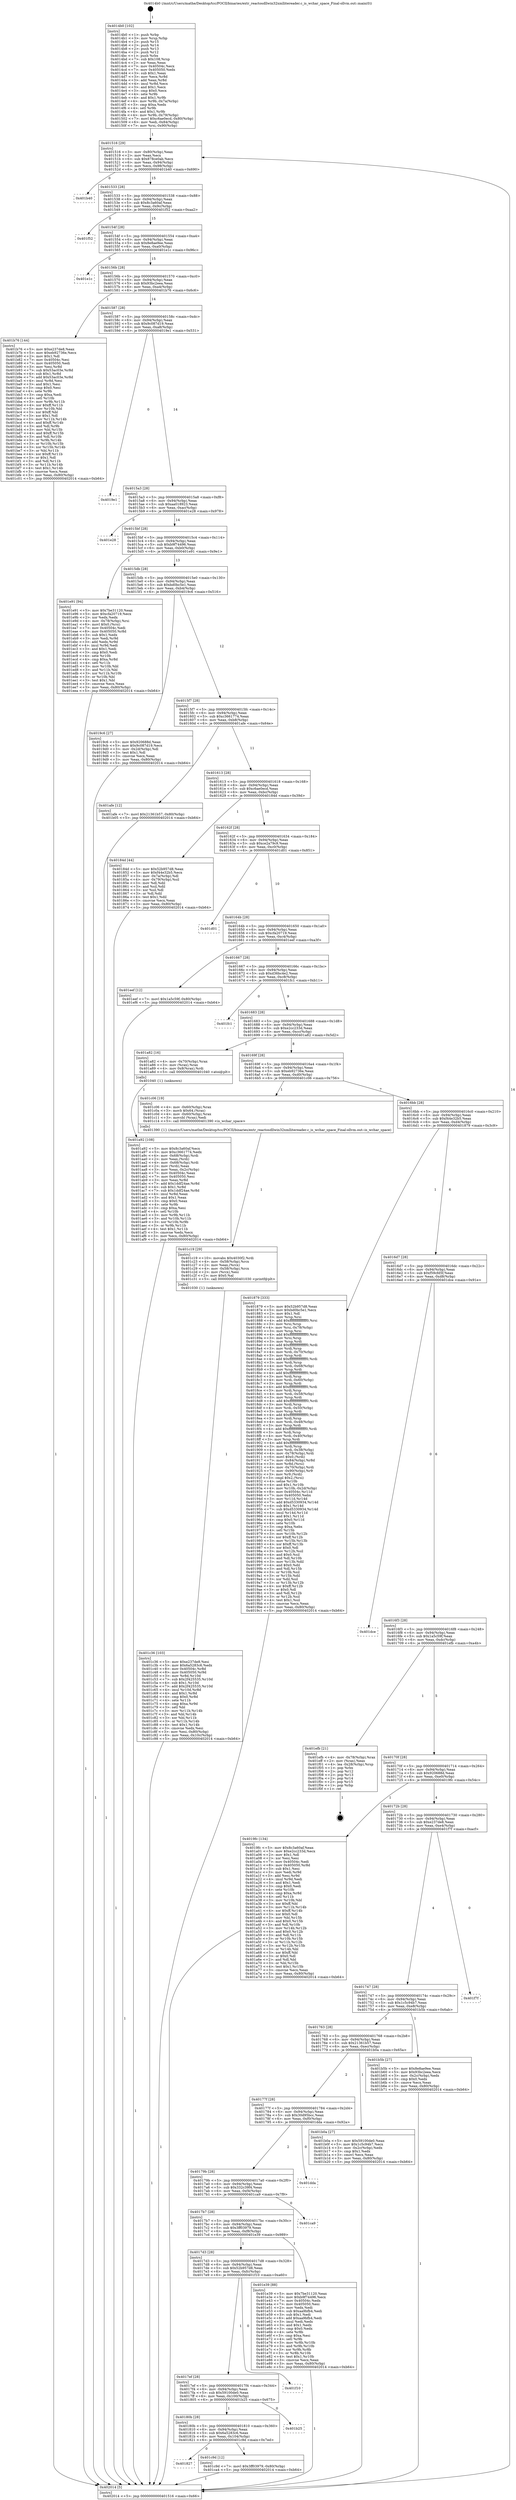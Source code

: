 digraph "0x4014b0" {
  label = "0x4014b0 (/mnt/c/Users/mathe/Desktop/tcc/POCII/binaries/extr_reactosdllwin32xmllitereader.c_is_wchar_space_Final-ollvm.out::main(0))"
  labelloc = "t"
  node[shape=record]

  Entry [label="",width=0.3,height=0.3,shape=circle,fillcolor=black,style=filled]
  "0x401516" [label="{
     0x401516 [29]\l
     | [instrs]\l
     &nbsp;&nbsp;0x401516 \<+3\>: mov -0x80(%rbp),%eax\l
     &nbsp;&nbsp;0x401519 \<+2\>: mov %eax,%ecx\l
     &nbsp;&nbsp;0x40151b \<+6\>: sub $0x878ce0ab,%ecx\l
     &nbsp;&nbsp;0x401521 \<+6\>: mov %eax,-0x94(%rbp)\l
     &nbsp;&nbsp;0x401527 \<+6\>: mov %ecx,-0x98(%rbp)\l
     &nbsp;&nbsp;0x40152d \<+6\>: je 0000000000401b40 \<main+0x690\>\l
  }"]
  "0x401b40" [label="{
     0x401b40\l
  }", style=dashed]
  "0x401533" [label="{
     0x401533 [28]\l
     | [instrs]\l
     &nbsp;&nbsp;0x401533 \<+5\>: jmp 0000000000401538 \<main+0x88\>\l
     &nbsp;&nbsp;0x401538 \<+6\>: mov -0x94(%rbp),%eax\l
     &nbsp;&nbsp;0x40153e \<+5\>: sub $0x8c3a60af,%eax\l
     &nbsp;&nbsp;0x401543 \<+6\>: mov %eax,-0x9c(%rbp)\l
     &nbsp;&nbsp;0x401549 \<+6\>: je 0000000000401f52 \<main+0xaa2\>\l
  }"]
  Exit [label="",width=0.3,height=0.3,shape=circle,fillcolor=black,style=filled,peripheries=2]
  "0x401f52" [label="{
     0x401f52\l
  }", style=dashed]
  "0x40154f" [label="{
     0x40154f [28]\l
     | [instrs]\l
     &nbsp;&nbsp;0x40154f \<+5\>: jmp 0000000000401554 \<main+0xa4\>\l
     &nbsp;&nbsp;0x401554 \<+6\>: mov -0x94(%rbp),%eax\l
     &nbsp;&nbsp;0x40155a \<+5\>: sub $0x8e8ae9ee,%eax\l
     &nbsp;&nbsp;0x40155f \<+6\>: mov %eax,-0xa0(%rbp)\l
     &nbsp;&nbsp;0x401565 \<+6\>: je 0000000000401e1c \<main+0x96c\>\l
  }"]
  "0x401827" [label="{
     0x401827\l
  }", style=dashed]
  "0x401e1c" [label="{
     0x401e1c\l
  }", style=dashed]
  "0x40156b" [label="{
     0x40156b [28]\l
     | [instrs]\l
     &nbsp;&nbsp;0x40156b \<+5\>: jmp 0000000000401570 \<main+0xc0\>\l
     &nbsp;&nbsp;0x401570 \<+6\>: mov -0x94(%rbp),%eax\l
     &nbsp;&nbsp;0x401576 \<+5\>: sub $0x93bc2eea,%eax\l
     &nbsp;&nbsp;0x40157b \<+6\>: mov %eax,-0xa4(%rbp)\l
     &nbsp;&nbsp;0x401581 \<+6\>: je 0000000000401b76 \<main+0x6c6\>\l
  }"]
  "0x401c9d" [label="{
     0x401c9d [12]\l
     | [instrs]\l
     &nbsp;&nbsp;0x401c9d \<+7\>: movl $0x3ff03979,-0x80(%rbp)\l
     &nbsp;&nbsp;0x401ca4 \<+5\>: jmp 0000000000402014 \<main+0xb64\>\l
  }"]
  "0x401b76" [label="{
     0x401b76 [144]\l
     | [instrs]\l
     &nbsp;&nbsp;0x401b76 \<+5\>: mov $0xe237de8,%eax\l
     &nbsp;&nbsp;0x401b7b \<+5\>: mov $0xeb92736e,%ecx\l
     &nbsp;&nbsp;0x401b80 \<+2\>: mov $0x1,%dl\l
     &nbsp;&nbsp;0x401b82 \<+7\>: mov 0x40504c,%esi\l
     &nbsp;&nbsp;0x401b89 \<+7\>: mov 0x405050,%edi\l
     &nbsp;&nbsp;0x401b90 \<+3\>: mov %esi,%r8d\l
     &nbsp;&nbsp;0x401b93 \<+7\>: sub $0x53ac03e,%r8d\l
     &nbsp;&nbsp;0x401b9a \<+4\>: sub $0x1,%r8d\l
     &nbsp;&nbsp;0x401b9e \<+7\>: add $0x53ac03e,%r8d\l
     &nbsp;&nbsp;0x401ba5 \<+4\>: imul %r8d,%esi\l
     &nbsp;&nbsp;0x401ba9 \<+3\>: and $0x1,%esi\l
     &nbsp;&nbsp;0x401bac \<+3\>: cmp $0x0,%esi\l
     &nbsp;&nbsp;0x401baf \<+4\>: sete %r9b\l
     &nbsp;&nbsp;0x401bb3 \<+3\>: cmp $0xa,%edi\l
     &nbsp;&nbsp;0x401bb6 \<+4\>: setl %r10b\l
     &nbsp;&nbsp;0x401bba \<+3\>: mov %r9b,%r11b\l
     &nbsp;&nbsp;0x401bbd \<+4\>: xor $0xff,%r11b\l
     &nbsp;&nbsp;0x401bc1 \<+3\>: mov %r10b,%bl\l
     &nbsp;&nbsp;0x401bc4 \<+3\>: xor $0xff,%bl\l
     &nbsp;&nbsp;0x401bc7 \<+3\>: xor $0x1,%dl\l
     &nbsp;&nbsp;0x401bca \<+3\>: mov %r11b,%r14b\l
     &nbsp;&nbsp;0x401bcd \<+4\>: and $0xff,%r14b\l
     &nbsp;&nbsp;0x401bd1 \<+3\>: and %dl,%r9b\l
     &nbsp;&nbsp;0x401bd4 \<+3\>: mov %bl,%r15b\l
     &nbsp;&nbsp;0x401bd7 \<+4\>: and $0xff,%r15b\l
     &nbsp;&nbsp;0x401bdb \<+3\>: and %dl,%r10b\l
     &nbsp;&nbsp;0x401bde \<+3\>: or %r9b,%r14b\l
     &nbsp;&nbsp;0x401be1 \<+3\>: or %r10b,%r15b\l
     &nbsp;&nbsp;0x401be4 \<+3\>: xor %r15b,%r14b\l
     &nbsp;&nbsp;0x401be7 \<+3\>: or %bl,%r11b\l
     &nbsp;&nbsp;0x401bea \<+4\>: xor $0xff,%r11b\l
     &nbsp;&nbsp;0x401bee \<+3\>: or $0x1,%dl\l
     &nbsp;&nbsp;0x401bf1 \<+3\>: and %dl,%r11b\l
     &nbsp;&nbsp;0x401bf4 \<+3\>: or %r11b,%r14b\l
     &nbsp;&nbsp;0x401bf7 \<+4\>: test $0x1,%r14b\l
     &nbsp;&nbsp;0x401bfb \<+3\>: cmovne %ecx,%eax\l
     &nbsp;&nbsp;0x401bfe \<+3\>: mov %eax,-0x80(%rbp)\l
     &nbsp;&nbsp;0x401c01 \<+5\>: jmp 0000000000402014 \<main+0xb64\>\l
  }"]
  "0x401587" [label="{
     0x401587 [28]\l
     | [instrs]\l
     &nbsp;&nbsp;0x401587 \<+5\>: jmp 000000000040158c \<main+0xdc\>\l
     &nbsp;&nbsp;0x40158c \<+6\>: mov -0x94(%rbp),%eax\l
     &nbsp;&nbsp;0x401592 \<+5\>: sub $0x9c087d19,%eax\l
     &nbsp;&nbsp;0x401597 \<+6\>: mov %eax,-0xa8(%rbp)\l
     &nbsp;&nbsp;0x40159d \<+6\>: je 00000000004019e1 \<main+0x531\>\l
  }"]
  "0x40180b" [label="{
     0x40180b [28]\l
     | [instrs]\l
     &nbsp;&nbsp;0x40180b \<+5\>: jmp 0000000000401810 \<main+0x360\>\l
     &nbsp;&nbsp;0x401810 \<+6\>: mov -0x94(%rbp),%eax\l
     &nbsp;&nbsp;0x401816 \<+5\>: sub $0x6a5283c6,%eax\l
     &nbsp;&nbsp;0x40181b \<+6\>: mov %eax,-0x104(%rbp)\l
     &nbsp;&nbsp;0x401821 \<+6\>: je 0000000000401c9d \<main+0x7ed\>\l
  }"]
  "0x4019e1" [label="{
     0x4019e1\l
  }", style=dashed]
  "0x4015a3" [label="{
     0x4015a3 [28]\l
     | [instrs]\l
     &nbsp;&nbsp;0x4015a3 \<+5\>: jmp 00000000004015a8 \<main+0xf8\>\l
     &nbsp;&nbsp;0x4015a8 \<+6\>: mov -0x94(%rbp),%eax\l
     &nbsp;&nbsp;0x4015ae \<+5\>: sub $0xaa018923,%eax\l
     &nbsp;&nbsp;0x4015b3 \<+6\>: mov %eax,-0xac(%rbp)\l
     &nbsp;&nbsp;0x4015b9 \<+6\>: je 0000000000401e28 \<main+0x978\>\l
  }"]
  "0x401b25" [label="{
     0x401b25\l
  }", style=dashed]
  "0x401e28" [label="{
     0x401e28\l
  }", style=dashed]
  "0x4015bf" [label="{
     0x4015bf [28]\l
     | [instrs]\l
     &nbsp;&nbsp;0x4015bf \<+5\>: jmp 00000000004015c4 \<main+0x114\>\l
     &nbsp;&nbsp;0x4015c4 \<+6\>: mov -0x94(%rbp),%eax\l
     &nbsp;&nbsp;0x4015ca \<+5\>: sub $0xb9f74496,%eax\l
     &nbsp;&nbsp;0x4015cf \<+6\>: mov %eax,-0xb0(%rbp)\l
     &nbsp;&nbsp;0x4015d5 \<+6\>: je 0000000000401e91 \<main+0x9e1\>\l
  }"]
  "0x4017ef" [label="{
     0x4017ef [28]\l
     | [instrs]\l
     &nbsp;&nbsp;0x4017ef \<+5\>: jmp 00000000004017f4 \<main+0x344\>\l
     &nbsp;&nbsp;0x4017f4 \<+6\>: mov -0x94(%rbp),%eax\l
     &nbsp;&nbsp;0x4017fa \<+5\>: sub $0x59100de0,%eax\l
     &nbsp;&nbsp;0x4017ff \<+6\>: mov %eax,-0x100(%rbp)\l
     &nbsp;&nbsp;0x401805 \<+6\>: je 0000000000401b25 \<main+0x675\>\l
  }"]
  "0x401e91" [label="{
     0x401e91 [94]\l
     | [instrs]\l
     &nbsp;&nbsp;0x401e91 \<+5\>: mov $0x7be31120,%eax\l
     &nbsp;&nbsp;0x401e96 \<+5\>: mov $0xcfa20719,%ecx\l
     &nbsp;&nbsp;0x401e9b \<+2\>: xor %edx,%edx\l
     &nbsp;&nbsp;0x401e9d \<+4\>: mov -0x78(%rbp),%rsi\l
     &nbsp;&nbsp;0x401ea1 \<+6\>: movl $0x0,(%rsi)\l
     &nbsp;&nbsp;0x401ea7 \<+7\>: mov 0x40504c,%edi\l
     &nbsp;&nbsp;0x401eae \<+8\>: mov 0x405050,%r8d\l
     &nbsp;&nbsp;0x401eb6 \<+3\>: sub $0x1,%edx\l
     &nbsp;&nbsp;0x401eb9 \<+3\>: mov %edi,%r9d\l
     &nbsp;&nbsp;0x401ebc \<+3\>: add %edx,%r9d\l
     &nbsp;&nbsp;0x401ebf \<+4\>: imul %r9d,%edi\l
     &nbsp;&nbsp;0x401ec3 \<+3\>: and $0x1,%edi\l
     &nbsp;&nbsp;0x401ec6 \<+3\>: cmp $0x0,%edi\l
     &nbsp;&nbsp;0x401ec9 \<+4\>: sete %r10b\l
     &nbsp;&nbsp;0x401ecd \<+4\>: cmp $0xa,%r8d\l
     &nbsp;&nbsp;0x401ed1 \<+4\>: setl %r11b\l
     &nbsp;&nbsp;0x401ed5 \<+3\>: mov %r10b,%bl\l
     &nbsp;&nbsp;0x401ed8 \<+3\>: and %r11b,%bl\l
     &nbsp;&nbsp;0x401edb \<+3\>: xor %r11b,%r10b\l
     &nbsp;&nbsp;0x401ede \<+3\>: or %r10b,%bl\l
     &nbsp;&nbsp;0x401ee1 \<+3\>: test $0x1,%bl\l
     &nbsp;&nbsp;0x401ee4 \<+3\>: cmovne %ecx,%eax\l
     &nbsp;&nbsp;0x401ee7 \<+3\>: mov %eax,-0x80(%rbp)\l
     &nbsp;&nbsp;0x401eea \<+5\>: jmp 0000000000402014 \<main+0xb64\>\l
  }"]
  "0x4015db" [label="{
     0x4015db [28]\l
     | [instrs]\l
     &nbsp;&nbsp;0x4015db \<+5\>: jmp 00000000004015e0 \<main+0x130\>\l
     &nbsp;&nbsp;0x4015e0 \<+6\>: mov -0x94(%rbp),%eax\l
     &nbsp;&nbsp;0x4015e6 \<+5\>: sub $0xbd0bc5e1,%eax\l
     &nbsp;&nbsp;0x4015eb \<+6\>: mov %eax,-0xb4(%rbp)\l
     &nbsp;&nbsp;0x4015f1 \<+6\>: je 00000000004019c6 \<main+0x516\>\l
  }"]
  "0x401f10" [label="{
     0x401f10\l
  }", style=dashed]
  "0x4019c6" [label="{
     0x4019c6 [27]\l
     | [instrs]\l
     &nbsp;&nbsp;0x4019c6 \<+5\>: mov $0x920688d,%eax\l
     &nbsp;&nbsp;0x4019cb \<+5\>: mov $0x9c087d19,%ecx\l
     &nbsp;&nbsp;0x4019d0 \<+3\>: mov -0x2d(%rbp),%dl\l
     &nbsp;&nbsp;0x4019d3 \<+3\>: test $0x1,%dl\l
     &nbsp;&nbsp;0x4019d6 \<+3\>: cmovne %ecx,%eax\l
     &nbsp;&nbsp;0x4019d9 \<+3\>: mov %eax,-0x80(%rbp)\l
     &nbsp;&nbsp;0x4019dc \<+5\>: jmp 0000000000402014 \<main+0xb64\>\l
  }"]
  "0x4015f7" [label="{
     0x4015f7 [28]\l
     | [instrs]\l
     &nbsp;&nbsp;0x4015f7 \<+5\>: jmp 00000000004015fc \<main+0x14c\>\l
     &nbsp;&nbsp;0x4015fc \<+6\>: mov -0x94(%rbp),%eax\l
     &nbsp;&nbsp;0x401602 \<+5\>: sub $0xc3661774,%eax\l
     &nbsp;&nbsp;0x401607 \<+6\>: mov %eax,-0xb8(%rbp)\l
     &nbsp;&nbsp;0x40160d \<+6\>: je 0000000000401afe \<main+0x64e\>\l
  }"]
  "0x4017d3" [label="{
     0x4017d3 [28]\l
     | [instrs]\l
     &nbsp;&nbsp;0x4017d3 \<+5\>: jmp 00000000004017d8 \<main+0x328\>\l
     &nbsp;&nbsp;0x4017d8 \<+6\>: mov -0x94(%rbp),%eax\l
     &nbsp;&nbsp;0x4017de \<+5\>: sub $0x52b957d8,%eax\l
     &nbsp;&nbsp;0x4017e3 \<+6\>: mov %eax,-0xfc(%rbp)\l
     &nbsp;&nbsp;0x4017e9 \<+6\>: je 0000000000401f10 \<main+0xa60\>\l
  }"]
  "0x401afe" [label="{
     0x401afe [12]\l
     | [instrs]\l
     &nbsp;&nbsp;0x401afe \<+7\>: movl $0x21361b57,-0x80(%rbp)\l
     &nbsp;&nbsp;0x401b05 \<+5\>: jmp 0000000000402014 \<main+0xb64\>\l
  }"]
  "0x401613" [label="{
     0x401613 [28]\l
     | [instrs]\l
     &nbsp;&nbsp;0x401613 \<+5\>: jmp 0000000000401618 \<main+0x168\>\l
     &nbsp;&nbsp;0x401618 \<+6\>: mov -0x94(%rbp),%eax\l
     &nbsp;&nbsp;0x40161e \<+5\>: sub $0xc6ae0ecd,%eax\l
     &nbsp;&nbsp;0x401623 \<+6\>: mov %eax,-0xbc(%rbp)\l
     &nbsp;&nbsp;0x401629 \<+6\>: je 000000000040184d \<main+0x39d\>\l
  }"]
  "0x401e39" [label="{
     0x401e39 [88]\l
     | [instrs]\l
     &nbsp;&nbsp;0x401e39 \<+5\>: mov $0x7be31120,%eax\l
     &nbsp;&nbsp;0x401e3e \<+5\>: mov $0xb9f74496,%ecx\l
     &nbsp;&nbsp;0x401e43 \<+7\>: mov 0x40504c,%edx\l
     &nbsp;&nbsp;0x401e4a \<+7\>: mov 0x405050,%esi\l
     &nbsp;&nbsp;0x401e51 \<+2\>: mov %edx,%edi\l
     &nbsp;&nbsp;0x401e53 \<+6\>: sub $0xaa9bfb4,%edi\l
     &nbsp;&nbsp;0x401e59 \<+3\>: sub $0x1,%edi\l
     &nbsp;&nbsp;0x401e5c \<+6\>: add $0xaa9bfb4,%edi\l
     &nbsp;&nbsp;0x401e62 \<+3\>: imul %edi,%edx\l
     &nbsp;&nbsp;0x401e65 \<+3\>: and $0x1,%edx\l
     &nbsp;&nbsp;0x401e68 \<+3\>: cmp $0x0,%edx\l
     &nbsp;&nbsp;0x401e6b \<+4\>: sete %r8b\l
     &nbsp;&nbsp;0x401e6f \<+3\>: cmp $0xa,%esi\l
     &nbsp;&nbsp;0x401e72 \<+4\>: setl %r9b\l
     &nbsp;&nbsp;0x401e76 \<+3\>: mov %r8b,%r10b\l
     &nbsp;&nbsp;0x401e79 \<+3\>: and %r9b,%r10b\l
     &nbsp;&nbsp;0x401e7c \<+3\>: xor %r9b,%r8b\l
     &nbsp;&nbsp;0x401e7f \<+3\>: or %r8b,%r10b\l
     &nbsp;&nbsp;0x401e82 \<+4\>: test $0x1,%r10b\l
     &nbsp;&nbsp;0x401e86 \<+3\>: cmovne %ecx,%eax\l
     &nbsp;&nbsp;0x401e89 \<+3\>: mov %eax,-0x80(%rbp)\l
     &nbsp;&nbsp;0x401e8c \<+5\>: jmp 0000000000402014 \<main+0xb64\>\l
  }"]
  "0x40184d" [label="{
     0x40184d [44]\l
     | [instrs]\l
     &nbsp;&nbsp;0x40184d \<+5\>: mov $0x52b957d8,%eax\l
     &nbsp;&nbsp;0x401852 \<+5\>: mov $0xf44e32b5,%ecx\l
     &nbsp;&nbsp;0x401857 \<+3\>: mov -0x7a(%rbp),%dl\l
     &nbsp;&nbsp;0x40185a \<+4\>: mov -0x79(%rbp),%sil\l
     &nbsp;&nbsp;0x40185e \<+3\>: mov %dl,%dil\l
     &nbsp;&nbsp;0x401861 \<+3\>: and %sil,%dil\l
     &nbsp;&nbsp;0x401864 \<+3\>: xor %sil,%dl\l
     &nbsp;&nbsp;0x401867 \<+3\>: or %dl,%dil\l
     &nbsp;&nbsp;0x40186a \<+4\>: test $0x1,%dil\l
     &nbsp;&nbsp;0x40186e \<+3\>: cmovne %ecx,%eax\l
     &nbsp;&nbsp;0x401871 \<+3\>: mov %eax,-0x80(%rbp)\l
     &nbsp;&nbsp;0x401874 \<+5\>: jmp 0000000000402014 \<main+0xb64\>\l
  }"]
  "0x40162f" [label="{
     0x40162f [28]\l
     | [instrs]\l
     &nbsp;&nbsp;0x40162f \<+5\>: jmp 0000000000401634 \<main+0x184\>\l
     &nbsp;&nbsp;0x401634 \<+6\>: mov -0x94(%rbp),%eax\l
     &nbsp;&nbsp;0x40163a \<+5\>: sub $0xce2a79c9,%eax\l
     &nbsp;&nbsp;0x40163f \<+6\>: mov %eax,-0xc0(%rbp)\l
     &nbsp;&nbsp;0x401645 \<+6\>: je 0000000000401d01 \<main+0x851\>\l
  }"]
  "0x402014" [label="{
     0x402014 [5]\l
     | [instrs]\l
     &nbsp;&nbsp;0x402014 \<+5\>: jmp 0000000000401516 \<main+0x66\>\l
  }"]
  "0x4014b0" [label="{
     0x4014b0 [102]\l
     | [instrs]\l
     &nbsp;&nbsp;0x4014b0 \<+1\>: push %rbp\l
     &nbsp;&nbsp;0x4014b1 \<+3\>: mov %rsp,%rbp\l
     &nbsp;&nbsp;0x4014b4 \<+2\>: push %r15\l
     &nbsp;&nbsp;0x4014b6 \<+2\>: push %r14\l
     &nbsp;&nbsp;0x4014b8 \<+2\>: push %r13\l
     &nbsp;&nbsp;0x4014ba \<+2\>: push %r12\l
     &nbsp;&nbsp;0x4014bc \<+1\>: push %rbx\l
     &nbsp;&nbsp;0x4014bd \<+7\>: sub $0x108,%rsp\l
     &nbsp;&nbsp;0x4014c4 \<+2\>: xor %eax,%eax\l
     &nbsp;&nbsp;0x4014c6 \<+7\>: mov 0x40504c,%ecx\l
     &nbsp;&nbsp;0x4014cd \<+7\>: mov 0x405050,%edx\l
     &nbsp;&nbsp;0x4014d4 \<+3\>: sub $0x1,%eax\l
     &nbsp;&nbsp;0x4014d7 \<+3\>: mov %ecx,%r8d\l
     &nbsp;&nbsp;0x4014da \<+3\>: add %eax,%r8d\l
     &nbsp;&nbsp;0x4014dd \<+4\>: imul %r8d,%ecx\l
     &nbsp;&nbsp;0x4014e1 \<+3\>: and $0x1,%ecx\l
     &nbsp;&nbsp;0x4014e4 \<+3\>: cmp $0x0,%ecx\l
     &nbsp;&nbsp;0x4014e7 \<+4\>: sete %r9b\l
     &nbsp;&nbsp;0x4014eb \<+4\>: and $0x1,%r9b\l
     &nbsp;&nbsp;0x4014ef \<+4\>: mov %r9b,-0x7a(%rbp)\l
     &nbsp;&nbsp;0x4014f3 \<+3\>: cmp $0xa,%edx\l
     &nbsp;&nbsp;0x4014f6 \<+4\>: setl %r9b\l
     &nbsp;&nbsp;0x4014fa \<+4\>: and $0x1,%r9b\l
     &nbsp;&nbsp;0x4014fe \<+4\>: mov %r9b,-0x79(%rbp)\l
     &nbsp;&nbsp;0x401502 \<+7\>: movl $0xc6ae0ecd,-0x80(%rbp)\l
     &nbsp;&nbsp;0x401509 \<+6\>: mov %edi,-0x84(%rbp)\l
     &nbsp;&nbsp;0x40150f \<+7\>: mov %rsi,-0x90(%rbp)\l
  }"]
  "0x4017b7" [label="{
     0x4017b7 [28]\l
     | [instrs]\l
     &nbsp;&nbsp;0x4017b7 \<+5\>: jmp 00000000004017bc \<main+0x30c\>\l
     &nbsp;&nbsp;0x4017bc \<+6\>: mov -0x94(%rbp),%eax\l
     &nbsp;&nbsp;0x4017c2 \<+5\>: sub $0x3ff03979,%eax\l
     &nbsp;&nbsp;0x4017c7 \<+6\>: mov %eax,-0xf8(%rbp)\l
     &nbsp;&nbsp;0x4017cd \<+6\>: je 0000000000401e39 \<main+0x989\>\l
  }"]
  "0x401d01" [label="{
     0x401d01\l
  }", style=dashed]
  "0x40164b" [label="{
     0x40164b [28]\l
     | [instrs]\l
     &nbsp;&nbsp;0x40164b \<+5\>: jmp 0000000000401650 \<main+0x1a0\>\l
     &nbsp;&nbsp;0x401650 \<+6\>: mov -0x94(%rbp),%eax\l
     &nbsp;&nbsp;0x401656 \<+5\>: sub $0xcfa20719,%eax\l
     &nbsp;&nbsp;0x40165b \<+6\>: mov %eax,-0xc4(%rbp)\l
     &nbsp;&nbsp;0x401661 \<+6\>: je 0000000000401eef \<main+0xa3f\>\l
  }"]
  "0x401ca9" [label="{
     0x401ca9\l
  }", style=dashed]
  "0x401eef" [label="{
     0x401eef [12]\l
     | [instrs]\l
     &nbsp;&nbsp;0x401eef \<+7\>: movl $0x1a5c59f,-0x80(%rbp)\l
     &nbsp;&nbsp;0x401ef6 \<+5\>: jmp 0000000000402014 \<main+0xb64\>\l
  }"]
  "0x401667" [label="{
     0x401667 [28]\l
     | [instrs]\l
     &nbsp;&nbsp;0x401667 \<+5\>: jmp 000000000040166c \<main+0x1bc\>\l
     &nbsp;&nbsp;0x40166c \<+6\>: mov -0x94(%rbp),%eax\l
     &nbsp;&nbsp;0x401672 \<+5\>: sub $0xd36bc4e2,%eax\l
     &nbsp;&nbsp;0x401677 \<+6\>: mov %eax,-0xc8(%rbp)\l
     &nbsp;&nbsp;0x40167d \<+6\>: je 0000000000401fc1 \<main+0xb11\>\l
  }"]
  "0x40179b" [label="{
     0x40179b [28]\l
     | [instrs]\l
     &nbsp;&nbsp;0x40179b \<+5\>: jmp 00000000004017a0 \<main+0x2f0\>\l
     &nbsp;&nbsp;0x4017a0 \<+6\>: mov -0x94(%rbp),%eax\l
     &nbsp;&nbsp;0x4017a6 \<+5\>: sub $0x332c39f4,%eax\l
     &nbsp;&nbsp;0x4017ab \<+6\>: mov %eax,-0xf4(%rbp)\l
     &nbsp;&nbsp;0x4017b1 \<+6\>: je 0000000000401ca9 \<main+0x7f9\>\l
  }"]
  "0x401fc1" [label="{
     0x401fc1\l
  }", style=dashed]
  "0x401683" [label="{
     0x401683 [28]\l
     | [instrs]\l
     &nbsp;&nbsp;0x401683 \<+5\>: jmp 0000000000401688 \<main+0x1d8\>\l
     &nbsp;&nbsp;0x401688 \<+6\>: mov -0x94(%rbp),%eax\l
     &nbsp;&nbsp;0x40168e \<+5\>: sub $0xe2cc233d,%eax\l
     &nbsp;&nbsp;0x401693 \<+6\>: mov %eax,-0xcc(%rbp)\l
     &nbsp;&nbsp;0x401699 \<+6\>: je 0000000000401a82 \<main+0x5d2\>\l
  }"]
  "0x401dda" [label="{
     0x401dda\l
  }", style=dashed]
  "0x401a82" [label="{
     0x401a82 [16]\l
     | [instrs]\l
     &nbsp;&nbsp;0x401a82 \<+4\>: mov -0x70(%rbp),%rax\l
     &nbsp;&nbsp;0x401a86 \<+3\>: mov (%rax),%rax\l
     &nbsp;&nbsp;0x401a89 \<+4\>: mov 0x8(%rax),%rdi\l
     &nbsp;&nbsp;0x401a8d \<+5\>: call 0000000000401040 \<atoi@plt\>\l
     | [calls]\l
     &nbsp;&nbsp;0x401040 \{1\} (unknown)\l
  }"]
  "0x40169f" [label="{
     0x40169f [28]\l
     | [instrs]\l
     &nbsp;&nbsp;0x40169f \<+5\>: jmp 00000000004016a4 \<main+0x1f4\>\l
     &nbsp;&nbsp;0x4016a4 \<+6\>: mov -0x94(%rbp),%eax\l
     &nbsp;&nbsp;0x4016aa \<+5\>: sub $0xeb92736e,%eax\l
     &nbsp;&nbsp;0x4016af \<+6\>: mov %eax,-0xd0(%rbp)\l
     &nbsp;&nbsp;0x4016b5 \<+6\>: je 0000000000401c06 \<main+0x756\>\l
  }"]
  "0x401c36" [label="{
     0x401c36 [103]\l
     | [instrs]\l
     &nbsp;&nbsp;0x401c36 \<+5\>: mov $0xe237de8,%esi\l
     &nbsp;&nbsp;0x401c3b \<+5\>: mov $0x6a5283c6,%edx\l
     &nbsp;&nbsp;0x401c40 \<+8\>: mov 0x40504c,%r8d\l
     &nbsp;&nbsp;0x401c48 \<+8\>: mov 0x405050,%r9d\l
     &nbsp;&nbsp;0x401c50 \<+3\>: mov %r8d,%r10d\l
     &nbsp;&nbsp;0x401c53 \<+7\>: sub $0x2f425535,%r10d\l
     &nbsp;&nbsp;0x401c5a \<+4\>: sub $0x1,%r10d\l
     &nbsp;&nbsp;0x401c5e \<+7\>: add $0x2f425535,%r10d\l
     &nbsp;&nbsp;0x401c65 \<+4\>: imul %r10d,%r8d\l
     &nbsp;&nbsp;0x401c69 \<+4\>: and $0x1,%r8d\l
     &nbsp;&nbsp;0x401c6d \<+4\>: cmp $0x0,%r8d\l
     &nbsp;&nbsp;0x401c71 \<+4\>: sete %r11b\l
     &nbsp;&nbsp;0x401c75 \<+4\>: cmp $0xa,%r9d\l
     &nbsp;&nbsp;0x401c79 \<+3\>: setl %bl\l
     &nbsp;&nbsp;0x401c7c \<+3\>: mov %r11b,%r14b\l
     &nbsp;&nbsp;0x401c7f \<+3\>: and %bl,%r14b\l
     &nbsp;&nbsp;0x401c82 \<+3\>: xor %bl,%r11b\l
     &nbsp;&nbsp;0x401c85 \<+3\>: or %r11b,%r14b\l
     &nbsp;&nbsp;0x401c88 \<+4\>: test $0x1,%r14b\l
     &nbsp;&nbsp;0x401c8c \<+3\>: cmovne %edx,%esi\l
     &nbsp;&nbsp;0x401c8f \<+3\>: mov %esi,-0x80(%rbp)\l
     &nbsp;&nbsp;0x401c92 \<+6\>: mov %eax,-0x10c(%rbp)\l
     &nbsp;&nbsp;0x401c98 \<+5\>: jmp 0000000000402014 \<main+0xb64\>\l
  }"]
  "0x401c06" [label="{
     0x401c06 [19]\l
     | [instrs]\l
     &nbsp;&nbsp;0x401c06 \<+4\>: mov -0x60(%rbp),%rax\l
     &nbsp;&nbsp;0x401c0a \<+3\>: movb $0x64,(%rax)\l
     &nbsp;&nbsp;0x401c0d \<+4\>: mov -0x60(%rbp),%rax\l
     &nbsp;&nbsp;0x401c11 \<+3\>: movsbl (%rax),%edi\l
     &nbsp;&nbsp;0x401c14 \<+5\>: call 0000000000401390 \<is_wchar_space\>\l
     | [calls]\l
     &nbsp;&nbsp;0x401390 \{1\} (/mnt/c/Users/mathe/Desktop/tcc/POCII/binaries/extr_reactosdllwin32xmllitereader.c_is_wchar_space_Final-ollvm.out::is_wchar_space)\l
  }"]
  "0x4016bb" [label="{
     0x4016bb [28]\l
     | [instrs]\l
     &nbsp;&nbsp;0x4016bb \<+5\>: jmp 00000000004016c0 \<main+0x210\>\l
     &nbsp;&nbsp;0x4016c0 \<+6\>: mov -0x94(%rbp),%eax\l
     &nbsp;&nbsp;0x4016c6 \<+5\>: sub $0xf44e32b5,%eax\l
     &nbsp;&nbsp;0x4016cb \<+6\>: mov %eax,-0xd4(%rbp)\l
     &nbsp;&nbsp;0x4016d1 \<+6\>: je 0000000000401879 \<main+0x3c9\>\l
  }"]
  "0x401c19" [label="{
     0x401c19 [29]\l
     | [instrs]\l
     &nbsp;&nbsp;0x401c19 \<+10\>: movabs $0x4030f2,%rdi\l
     &nbsp;&nbsp;0x401c23 \<+4\>: mov -0x58(%rbp),%rcx\l
     &nbsp;&nbsp;0x401c27 \<+2\>: mov %eax,(%rcx)\l
     &nbsp;&nbsp;0x401c29 \<+4\>: mov -0x58(%rbp),%rcx\l
     &nbsp;&nbsp;0x401c2d \<+2\>: mov (%rcx),%esi\l
     &nbsp;&nbsp;0x401c2f \<+2\>: mov $0x0,%al\l
     &nbsp;&nbsp;0x401c31 \<+5\>: call 0000000000401030 \<printf@plt\>\l
     | [calls]\l
     &nbsp;&nbsp;0x401030 \{1\} (unknown)\l
  }"]
  "0x401879" [label="{
     0x401879 [333]\l
     | [instrs]\l
     &nbsp;&nbsp;0x401879 \<+5\>: mov $0x52b957d8,%eax\l
     &nbsp;&nbsp;0x40187e \<+5\>: mov $0xbd0bc5e1,%ecx\l
     &nbsp;&nbsp;0x401883 \<+2\>: mov $0x1,%dl\l
     &nbsp;&nbsp;0x401885 \<+3\>: mov %rsp,%rsi\l
     &nbsp;&nbsp;0x401888 \<+4\>: add $0xfffffffffffffff0,%rsi\l
     &nbsp;&nbsp;0x40188c \<+3\>: mov %rsi,%rsp\l
     &nbsp;&nbsp;0x40188f \<+4\>: mov %rsi,-0x78(%rbp)\l
     &nbsp;&nbsp;0x401893 \<+3\>: mov %rsp,%rsi\l
     &nbsp;&nbsp;0x401896 \<+4\>: add $0xfffffffffffffff0,%rsi\l
     &nbsp;&nbsp;0x40189a \<+3\>: mov %rsi,%rsp\l
     &nbsp;&nbsp;0x40189d \<+3\>: mov %rsp,%rdi\l
     &nbsp;&nbsp;0x4018a0 \<+4\>: add $0xfffffffffffffff0,%rdi\l
     &nbsp;&nbsp;0x4018a4 \<+3\>: mov %rdi,%rsp\l
     &nbsp;&nbsp;0x4018a7 \<+4\>: mov %rdi,-0x70(%rbp)\l
     &nbsp;&nbsp;0x4018ab \<+3\>: mov %rsp,%rdi\l
     &nbsp;&nbsp;0x4018ae \<+4\>: add $0xfffffffffffffff0,%rdi\l
     &nbsp;&nbsp;0x4018b2 \<+3\>: mov %rdi,%rsp\l
     &nbsp;&nbsp;0x4018b5 \<+4\>: mov %rdi,-0x68(%rbp)\l
     &nbsp;&nbsp;0x4018b9 \<+3\>: mov %rsp,%rdi\l
     &nbsp;&nbsp;0x4018bc \<+4\>: add $0xfffffffffffffff0,%rdi\l
     &nbsp;&nbsp;0x4018c0 \<+3\>: mov %rdi,%rsp\l
     &nbsp;&nbsp;0x4018c3 \<+4\>: mov %rdi,-0x60(%rbp)\l
     &nbsp;&nbsp;0x4018c7 \<+3\>: mov %rsp,%rdi\l
     &nbsp;&nbsp;0x4018ca \<+4\>: add $0xfffffffffffffff0,%rdi\l
     &nbsp;&nbsp;0x4018ce \<+3\>: mov %rdi,%rsp\l
     &nbsp;&nbsp;0x4018d1 \<+4\>: mov %rdi,-0x58(%rbp)\l
     &nbsp;&nbsp;0x4018d5 \<+3\>: mov %rsp,%rdi\l
     &nbsp;&nbsp;0x4018d8 \<+4\>: add $0xfffffffffffffff0,%rdi\l
     &nbsp;&nbsp;0x4018dc \<+3\>: mov %rdi,%rsp\l
     &nbsp;&nbsp;0x4018df \<+4\>: mov %rdi,-0x50(%rbp)\l
     &nbsp;&nbsp;0x4018e3 \<+3\>: mov %rsp,%rdi\l
     &nbsp;&nbsp;0x4018e6 \<+4\>: add $0xfffffffffffffff0,%rdi\l
     &nbsp;&nbsp;0x4018ea \<+3\>: mov %rdi,%rsp\l
     &nbsp;&nbsp;0x4018ed \<+4\>: mov %rdi,-0x48(%rbp)\l
     &nbsp;&nbsp;0x4018f1 \<+3\>: mov %rsp,%rdi\l
     &nbsp;&nbsp;0x4018f4 \<+4\>: add $0xfffffffffffffff0,%rdi\l
     &nbsp;&nbsp;0x4018f8 \<+3\>: mov %rdi,%rsp\l
     &nbsp;&nbsp;0x4018fb \<+4\>: mov %rdi,-0x40(%rbp)\l
     &nbsp;&nbsp;0x4018ff \<+3\>: mov %rsp,%rdi\l
     &nbsp;&nbsp;0x401902 \<+4\>: add $0xfffffffffffffff0,%rdi\l
     &nbsp;&nbsp;0x401906 \<+3\>: mov %rdi,%rsp\l
     &nbsp;&nbsp;0x401909 \<+4\>: mov %rdi,-0x38(%rbp)\l
     &nbsp;&nbsp;0x40190d \<+4\>: mov -0x78(%rbp),%rdi\l
     &nbsp;&nbsp;0x401911 \<+6\>: movl $0x0,(%rdi)\l
     &nbsp;&nbsp;0x401917 \<+7\>: mov -0x84(%rbp),%r8d\l
     &nbsp;&nbsp;0x40191e \<+3\>: mov %r8d,(%rsi)\l
     &nbsp;&nbsp;0x401921 \<+4\>: mov -0x70(%rbp),%rdi\l
     &nbsp;&nbsp;0x401925 \<+7\>: mov -0x90(%rbp),%r9\l
     &nbsp;&nbsp;0x40192c \<+3\>: mov %r9,(%rdi)\l
     &nbsp;&nbsp;0x40192f \<+3\>: cmpl $0x2,(%rsi)\l
     &nbsp;&nbsp;0x401932 \<+4\>: setne %r10b\l
     &nbsp;&nbsp;0x401936 \<+4\>: and $0x1,%r10b\l
     &nbsp;&nbsp;0x40193a \<+4\>: mov %r10b,-0x2d(%rbp)\l
     &nbsp;&nbsp;0x40193e \<+8\>: mov 0x40504c,%r11d\l
     &nbsp;&nbsp;0x401946 \<+7\>: mov 0x405050,%ebx\l
     &nbsp;&nbsp;0x40194d \<+3\>: mov %r11d,%r14d\l
     &nbsp;&nbsp;0x401950 \<+7\>: add $0xd5330934,%r14d\l
     &nbsp;&nbsp;0x401957 \<+4\>: sub $0x1,%r14d\l
     &nbsp;&nbsp;0x40195b \<+7\>: sub $0xd5330934,%r14d\l
     &nbsp;&nbsp;0x401962 \<+4\>: imul %r14d,%r11d\l
     &nbsp;&nbsp;0x401966 \<+4\>: and $0x1,%r11d\l
     &nbsp;&nbsp;0x40196a \<+4\>: cmp $0x0,%r11d\l
     &nbsp;&nbsp;0x40196e \<+4\>: sete %r10b\l
     &nbsp;&nbsp;0x401972 \<+3\>: cmp $0xa,%ebx\l
     &nbsp;&nbsp;0x401975 \<+4\>: setl %r15b\l
     &nbsp;&nbsp;0x401979 \<+3\>: mov %r10b,%r12b\l
     &nbsp;&nbsp;0x40197c \<+4\>: xor $0xff,%r12b\l
     &nbsp;&nbsp;0x401980 \<+3\>: mov %r15b,%r13b\l
     &nbsp;&nbsp;0x401983 \<+4\>: xor $0xff,%r13b\l
     &nbsp;&nbsp;0x401987 \<+3\>: xor $0x0,%dl\l
     &nbsp;&nbsp;0x40198a \<+3\>: mov %r12b,%sil\l
     &nbsp;&nbsp;0x40198d \<+4\>: and $0x0,%sil\l
     &nbsp;&nbsp;0x401991 \<+3\>: and %dl,%r10b\l
     &nbsp;&nbsp;0x401994 \<+3\>: mov %r13b,%dil\l
     &nbsp;&nbsp;0x401997 \<+4\>: and $0x0,%dil\l
     &nbsp;&nbsp;0x40199b \<+3\>: and %dl,%r15b\l
     &nbsp;&nbsp;0x40199e \<+3\>: or %r10b,%sil\l
     &nbsp;&nbsp;0x4019a1 \<+3\>: or %r15b,%dil\l
     &nbsp;&nbsp;0x4019a4 \<+3\>: xor %dil,%sil\l
     &nbsp;&nbsp;0x4019a7 \<+3\>: or %r13b,%r12b\l
     &nbsp;&nbsp;0x4019aa \<+4\>: xor $0xff,%r12b\l
     &nbsp;&nbsp;0x4019ae \<+3\>: or $0x0,%dl\l
     &nbsp;&nbsp;0x4019b1 \<+3\>: and %dl,%r12b\l
     &nbsp;&nbsp;0x4019b4 \<+3\>: or %r12b,%sil\l
     &nbsp;&nbsp;0x4019b7 \<+4\>: test $0x1,%sil\l
     &nbsp;&nbsp;0x4019bb \<+3\>: cmovne %ecx,%eax\l
     &nbsp;&nbsp;0x4019be \<+3\>: mov %eax,-0x80(%rbp)\l
     &nbsp;&nbsp;0x4019c1 \<+5\>: jmp 0000000000402014 \<main+0xb64\>\l
  }"]
  "0x4016d7" [label="{
     0x4016d7 [28]\l
     | [instrs]\l
     &nbsp;&nbsp;0x4016d7 \<+5\>: jmp 00000000004016dc \<main+0x22c\>\l
     &nbsp;&nbsp;0x4016dc \<+6\>: mov -0x94(%rbp),%eax\l
     &nbsp;&nbsp;0x4016e2 \<+5\>: sub $0xf59cfd5f,%eax\l
     &nbsp;&nbsp;0x4016e7 \<+6\>: mov %eax,-0xd8(%rbp)\l
     &nbsp;&nbsp;0x4016ed \<+6\>: je 0000000000401dce \<main+0x91e\>\l
  }"]
  "0x40177f" [label="{
     0x40177f [28]\l
     | [instrs]\l
     &nbsp;&nbsp;0x40177f \<+5\>: jmp 0000000000401784 \<main+0x2d4\>\l
     &nbsp;&nbsp;0x401784 \<+6\>: mov -0x94(%rbp),%eax\l
     &nbsp;&nbsp;0x40178a \<+5\>: sub $0x30d95bcc,%eax\l
     &nbsp;&nbsp;0x40178f \<+6\>: mov %eax,-0xf0(%rbp)\l
     &nbsp;&nbsp;0x401795 \<+6\>: je 0000000000401dda \<main+0x92a\>\l
  }"]
  "0x401b0a" [label="{
     0x401b0a [27]\l
     | [instrs]\l
     &nbsp;&nbsp;0x401b0a \<+5\>: mov $0x59100de0,%eax\l
     &nbsp;&nbsp;0x401b0f \<+5\>: mov $0x1c5c94b7,%ecx\l
     &nbsp;&nbsp;0x401b14 \<+3\>: mov -0x2c(%rbp),%edx\l
     &nbsp;&nbsp;0x401b17 \<+3\>: cmp $0x1,%edx\l
     &nbsp;&nbsp;0x401b1a \<+3\>: cmovl %ecx,%eax\l
     &nbsp;&nbsp;0x401b1d \<+3\>: mov %eax,-0x80(%rbp)\l
     &nbsp;&nbsp;0x401b20 \<+5\>: jmp 0000000000402014 \<main+0xb64\>\l
  }"]
  "0x401dce" [label="{
     0x401dce\l
  }", style=dashed]
  "0x4016f3" [label="{
     0x4016f3 [28]\l
     | [instrs]\l
     &nbsp;&nbsp;0x4016f3 \<+5\>: jmp 00000000004016f8 \<main+0x248\>\l
     &nbsp;&nbsp;0x4016f8 \<+6\>: mov -0x94(%rbp),%eax\l
     &nbsp;&nbsp;0x4016fe \<+5\>: sub $0x1a5c59f,%eax\l
     &nbsp;&nbsp;0x401703 \<+6\>: mov %eax,-0xdc(%rbp)\l
     &nbsp;&nbsp;0x401709 \<+6\>: je 0000000000401efb \<main+0xa4b\>\l
  }"]
  "0x401763" [label="{
     0x401763 [28]\l
     | [instrs]\l
     &nbsp;&nbsp;0x401763 \<+5\>: jmp 0000000000401768 \<main+0x2b8\>\l
     &nbsp;&nbsp;0x401768 \<+6\>: mov -0x94(%rbp),%eax\l
     &nbsp;&nbsp;0x40176e \<+5\>: sub $0x21361b57,%eax\l
     &nbsp;&nbsp;0x401773 \<+6\>: mov %eax,-0xec(%rbp)\l
     &nbsp;&nbsp;0x401779 \<+6\>: je 0000000000401b0a \<main+0x65a\>\l
  }"]
  "0x401efb" [label="{
     0x401efb [21]\l
     | [instrs]\l
     &nbsp;&nbsp;0x401efb \<+4\>: mov -0x78(%rbp),%rax\l
     &nbsp;&nbsp;0x401eff \<+2\>: mov (%rax),%eax\l
     &nbsp;&nbsp;0x401f01 \<+4\>: lea -0x28(%rbp),%rsp\l
     &nbsp;&nbsp;0x401f05 \<+1\>: pop %rbx\l
     &nbsp;&nbsp;0x401f06 \<+2\>: pop %r12\l
     &nbsp;&nbsp;0x401f08 \<+2\>: pop %r13\l
     &nbsp;&nbsp;0x401f0a \<+2\>: pop %r14\l
     &nbsp;&nbsp;0x401f0c \<+2\>: pop %r15\l
     &nbsp;&nbsp;0x401f0e \<+1\>: pop %rbp\l
     &nbsp;&nbsp;0x401f0f \<+1\>: ret\l
  }"]
  "0x40170f" [label="{
     0x40170f [28]\l
     | [instrs]\l
     &nbsp;&nbsp;0x40170f \<+5\>: jmp 0000000000401714 \<main+0x264\>\l
     &nbsp;&nbsp;0x401714 \<+6\>: mov -0x94(%rbp),%eax\l
     &nbsp;&nbsp;0x40171a \<+5\>: sub $0x920688d,%eax\l
     &nbsp;&nbsp;0x40171f \<+6\>: mov %eax,-0xe0(%rbp)\l
     &nbsp;&nbsp;0x401725 \<+6\>: je 00000000004019fc \<main+0x54c\>\l
  }"]
  "0x401b5b" [label="{
     0x401b5b [27]\l
     | [instrs]\l
     &nbsp;&nbsp;0x401b5b \<+5\>: mov $0x8e8ae9ee,%eax\l
     &nbsp;&nbsp;0x401b60 \<+5\>: mov $0x93bc2eea,%ecx\l
     &nbsp;&nbsp;0x401b65 \<+3\>: mov -0x2c(%rbp),%edx\l
     &nbsp;&nbsp;0x401b68 \<+3\>: cmp $0x0,%edx\l
     &nbsp;&nbsp;0x401b6b \<+3\>: cmove %ecx,%eax\l
     &nbsp;&nbsp;0x401b6e \<+3\>: mov %eax,-0x80(%rbp)\l
     &nbsp;&nbsp;0x401b71 \<+5\>: jmp 0000000000402014 \<main+0xb64\>\l
  }"]
  "0x4019fc" [label="{
     0x4019fc [134]\l
     | [instrs]\l
     &nbsp;&nbsp;0x4019fc \<+5\>: mov $0x8c3a60af,%eax\l
     &nbsp;&nbsp;0x401a01 \<+5\>: mov $0xe2cc233d,%ecx\l
     &nbsp;&nbsp;0x401a06 \<+2\>: mov $0x1,%dl\l
     &nbsp;&nbsp;0x401a08 \<+2\>: xor %esi,%esi\l
     &nbsp;&nbsp;0x401a0a \<+7\>: mov 0x40504c,%edi\l
     &nbsp;&nbsp;0x401a11 \<+8\>: mov 0x405050,%r8d\l
     &nbsp;&nbsp;0x401a19 \<+3\>: sub $0x1,%esi\l
     &nbsp;&nbsp;0x401a1c \<+3\>: mov %edi,%r9d\l
     &nbsp;&nbsp;0x401a1f \<+3\>: add %esi,%r9d\l
     &nbsp;&nbsp;0x401a22 \<+4\>: imul %r9d,%edi\l
     &nbsp;&nbsp;0x401a26 \<+3\>: and $0x1,%edi\l
     &nbsp;&nbsp;0x401a29 \<+3\>: cmp $0x0,%edi\l
     &nbsp;&nbsp;0x401a2c \<+4\>: sete %r10b\l
     &nbsp;&nbsp;0x401a30 \<+4\>: cmp $0xa,%r8d\l
     &nbsp;&nbsp;0x401a34 \<+4\>: setl %r11b\l
     &nbsp;&nbsp;0x401a38 \<+3\>: mov %r10b,%bl\l
     &nbsp;&nbsp;0x401a3b \<+3\>: xor $0xff,%bl\l
     &nbsp;&nbsp;0x401a3e \<+3\>: mov %r11b,%r14b\l
     &nbsp;&nbsp;0x401a41 \<+4\>: xor $0xff,%r14b\l
     &nbsp;&nbsp;0x401a45 \<+3\>: xor $0x0,%dl\l
     &nbsp;&nbsp;0x401a48 \<+3\>: mov %bl,%r15b\l
     &nbsp;&nbsp;0x401a4b \<+4\>: and $0x0,%r15b\l
     &nbsp;&nbsp;0x401a4f \<+3\>: and %dl,%r10b\l
     &nbsp;&nbsp;0x401a52 \<+3\>: mov %r14b,%r12b\l
     &nbsp;&nbsp;0x401a55 \<+4\>: and $0x0,%r12b\l
     &nbsp;&nbsp;0x401a59 \<+3\>: and %dl,%r11b\l
     &nbsp;&nbsp;0x401a5c \<+3\>: or %r10b,%r15b\l
     &nbsp;&nbsp;0x401a5f \<+3\>: or %r11b,%r12b\l
     &nbsp;&nbsp;0x401a62 \<+3\>: xor %r12b,%r15b\l
     &nbsp;&nbsp;0x401a65 \<+3\>: or %r14b,%bl\l
     &nbsp;&nbsp;0x401a68 \<+3\>: xor $0xff,%bl\l
     &nbsp;&nbsp;0x401a6b \<+3\>: or $0x0,%dl\l
     &nbsp;&nbsp;0x401a6e \<+2\>: and %dl,%bl\l
     &nbsp;&nbsp;0x401a70 \<+3\>: or %bl,%r15b\l
     &nbsp;&nbsp;0x401a73 \<+4\>: test $0x1,%r15b\l
     &nbsp;&nbsp;0x401a77 \<+3\>: cmovne %ecx,%eax\l
     &nbsp;&nbsp;0x401a7a \<+3\>: mov %eax,-0x80(%rbp)\l
     &nbsp;&nbsp;0x401a7d \<+5\>: jmp 0000000000402014 \<main+0xb64\>\l
  }"]
  "0x40172b" [label="{
     0x40172b [28]\l
     | [instrs]\l
     &nbsp;&nbsp;0x40172b \<+5\>: jmp 0000000000401730 \<main+0x280\>\l
     &nbsp;&nbsp;0x401730 \<+6\>: mov -0x94(%rbp),%eax\l
     &nbsp;&nbsp;0x401736 \<+5\>: sub $0xe237de8,%eax\l
     &nbsp;&nbsp;0x40173b \<+6\>: mov %eax,-0xe4(%rbp)\l
     &nbsp;&nbsp;0x401741 \<+6\>: je 0000000000401f7f \<main+0xacf\>\l
  }"]
  "0x401a92" [label="{
     0x401a92 [108]\l
     | [instrs]\l
     &nbsp;&nbsp;0x401a92 \<+5\>: mov $0x8c3a60af,%ecx\l
     &nbsp;&nbsp;0x401a97 \<+5\>: mov $0xc3661774,%edx\l
     &nbsp;&nbsp;0x401a9c \<+4\>: mov -0x68(%rbp),%rdi\l
     &nbsp;&nbsp;0x401aa0 \<+2\>: mov %eax,(%rdi)\l
     &nbsp;&nbsp;0x401aa2 \<+4\>: mov -0x68(%rbp),%rdi\l
     &nbsp;&nbsp;0x401aa6 \<+2\>: mov (%rdi),%eax\l
     &nbsp;&nbsp;0x401aa8 \<+3\>: mov %eax,-0x2c(%rbp)\l
     &nbsp;&nbsp;0x401aab \<+7\>: mov 0x40504c,%eax\l
     &nbsp;&nbsp;0x401ab2 \<+7\>: mov 0x405050,%esi\l
     &nbsp;&nbsp;0x401ab9 \<+3\>: mov %eax,%r8d\l
     &nbsp;&nbsp;0x401abc \<+7\>: add $0x1ddf24ae,%r8d\l
     &nbsp;&nbsp;0x401ac3 \<+4\>: sub $0x1,%r8d\l
     &nbsp;&nbsp;0x401ac7 \<+7\>: sub $0x1ddf24ae,%r8d\l
     &nbsp;&nbsp;0x401ace \<+4\>: imul %r8d,%eax\l
     &nbsp;&nbsp;0x401ad2 \<+3\>: and $0x1,%eax\l
     &nbsp;&nbsp;0x401ad5 \<+3\>: cmp $0x0,%eax\l
     &nbsp;&nbsp;0x401ad8 \<+4\>: sete %r9b\l
     &nbsp;&nbsp;0x401adc \<+3\>: cmp $0xa,%esi\l
     &nbsp;&nbsp;0x401adf \<+4\>: setl %r10b\l
     &nbsp;&nbsp;0x401ae3 \<+3\>: mov %r9b,%r11b\l
     &nbsp;&nbsp;0x401ae6 \<+3\>: and %r10b,%r11b\l
     &nbsp;&nbsp;0x401ae9 \<+3\>: xor %r10b,%r9b\l
     &nbsp;&nbsp;0x401aec \<+3\>: or %r9b,%r11b\l
     &nbsp;&nbsp;0x401aef \<+4\>: test $0x1,%r11b\l
     &nbsp;&nbsp;0x401af3 \<+3\>: cmovne %edx,%ecx\l
     &nbsp;&nbsp;0x401af6 \<+3\>: mov %ecx,-0x80(%rbp)\l
     &nbsp;&nbsp;0x401af9 \<+5\>: jmp 0000000000402014 \<main+0xb64\>\l
  }"]
  "0x401747" [label="{
     0x401747 [28]\l
     | [instrs]\l
     &nbsp;&nbsp;0x401747 \<+5\>: jmp 000000000040174c \<main+0x29c\>\l
     &nbsp;&nbsp;0x40174c \<+6\>: mov -0x94(%rbp),%eax\l
     &nbsp;&nbsp;0x401752 \<+5\>: sub $0x1c5c94b7,%eax\l
     &nbsp;&nbsp;0x401757 \<+6\>: mov %eax,-0xe8(%rbp)\l
     &nbsp;&nbsp;0x40175d \<+6\>: je 0000000000401b5b \<main+0x6ab\>\l
  }"]
  "0x401f7f" [label="{
     0x401f7f\l
  }", style=dashed]
  Entry -> "0x4014b0" [label=" 1"]
  "0x401516" -> "0x401b40" [label=" 0"]
  "0x401516" -> "0x401533" [label=" 15"]
  "0x401efb" -> Exit [label=" 1"]
  "0x401533" -> "0x401f52" [label=" 0"]
  "0x401533" -> "0x40154f" [label=" 15"]
  "0x401eef" -> "0x402014" [label=" 1"]
  "0x40154f" -> "0x401e1c" [label=" 0"]
  "0x40154f" -> "0x40156b" [label=" 15"]
  "0x401e91" -> "0x402014" [label=" 1"]
  "0x40156b" -> "0x401b76" [label=" 1"]
  "0x40156b" -> "0x401587" [label=" 14"]
  "0x401e39" -> "0x402014" [label=" 1"]
  "0x401587" -> "0x4019e1" [label=" 0"]
  "0x401587" -> "0x4015a3" [label=" 14"]
  "0x40180b" -> "0x401827" [label=" 0"]
  "0x4015a3" -> "0x401e28" [label=" 0"]
  "0x4015a3" -> "0x4015bf" [label=" 14"]
  "0x40180b" -> "0x401c9d" [label=" 1"]
  "0x4015bf" -> "0x401e91" [label=" 1"]
  "0x4015bf" -> "0x4015db" [label=" 13"]
  "0x4017ef" -> "0x40180b" [label=" 1"]
  "0x4015db" -> "0x4019c6" [label=" 1"]
  "0x4015db" -> "0x4015f7" [label=" 12"]
  "0x4017ef" -> "0x401b25" [label=" 0"]
  "0x4015f7" -> "0x401afe" [label=" 1"]
  "0x4015f7" -> "0x401613" [label=" 11"]
  "0x4017d3" -> "0x4017ef" [label=" 1"]
  "0x401613" -> "0x40184d" [label=" 1"]
  "0x401613" -> "0x40162f" [label=" 10"]
  "0x40184d" -> "0x402014" [label=" 1"]
  "0x4014b0" -> "0x401516" [label=" 1"]
  "0x402014" -> "0x401516" [label=" 14"]
  "0x4017d3" -> "0x401f10" [label=" 0"]
  "0x40162f" -> "0x401d01" [label=" 0"]
  "0x40162f" -> "0x40164b" [label=" 10"]
  "0x4017b7" -> "0x4017d3" [label=" 1"]
  "0x40164b" -> "0x401eef" [label=" 1"]
  "0x40164b" -> "0x401667" [label=" 9"]
  "0x4017b7" -> "0x401e39" [label=" 1"]
  "0x401667" -> "0x401fc1" [label=" 0"]
  "0x401667" -> "0x401683" [label=" 9"]
  "0x40179b" -> "0x4017b7" [label=" 2"]
  "0x401683" -> "0x401a82" [label=" 1"]
  "0x401683" -> "0x40169f" [label=" 8"]
  "0x40179b" -> "0x401ca9" [label=" 0"]
  "0x40169f" -> "0x401c06" [label=" 1"]
  "0x40169f" -> "0x4016bb" [label=" 7"]
  "0x40177f" -> "0x40179b" [label=" 2"]
  "0x4016bb" -> "0x401879" [label=" 1"]
  "0x4016bb" -> "0x4016d7" [label=" 6"]
  "0x40177f" -> "0x401dda" [label=" 0"]
  "0x401879" -> "0x402014" [label=" 1"]
  "0x4019c6" -> "0x402014" [label=" 1"]
  "0x401c9d" -> "0x402014" [label=" 1"]
  "0x4016d7" -> "0x401dce" [label=" 0"]
  "0x4016d7" -> "0x4016f3" [label=" 6"]
  "0x401c36" -> "0x402014" [label=" 1"]
  "0x4016f3" -> "0x401efb" [label=" 1"]
  "0x4016f3" -> "0x40170f" [label=" 5"]
  "0x401c06" -> "0x401c19" [label=" 1"]
  "0x40170f" -> "0x4019fc" [label=" 1"]
  "0x40170f" -> "0x40172b" [label=" 4"]
  "0x4019fc" -> "0x402014" [label=" 1"]
  "0x401a82" -> "0x401a92" [label=" 1"]
  "0x401a92" -> "0x402014" [label=" 1"]
  "0x401afe" -> "0x402014" [label=" 1"]
  "0x401b76" -> "0x402014" [label=" 1"]
  "0x40172b" -> "0x401f7f" [label=" 0"]
  "0x40172b" -> "0x401747" [label=" 4"]
  "0x401b5b" -> "0x402014" [label=" 1"]
  "0x401747" -> "0x401b5b" [label=" 1"]
  "0x401747" -> "0x401763" [label=" 3"]
  "0x401c19" -> "0x401c36" [label=" 1"]
  "0x401763" -> "0x401b0a" [label=" 1"]
  "0x401763" -> "0x40177f" [label=" 2"]
  "0x401b0a" -> "0x402014" [label=" 1"]
}
